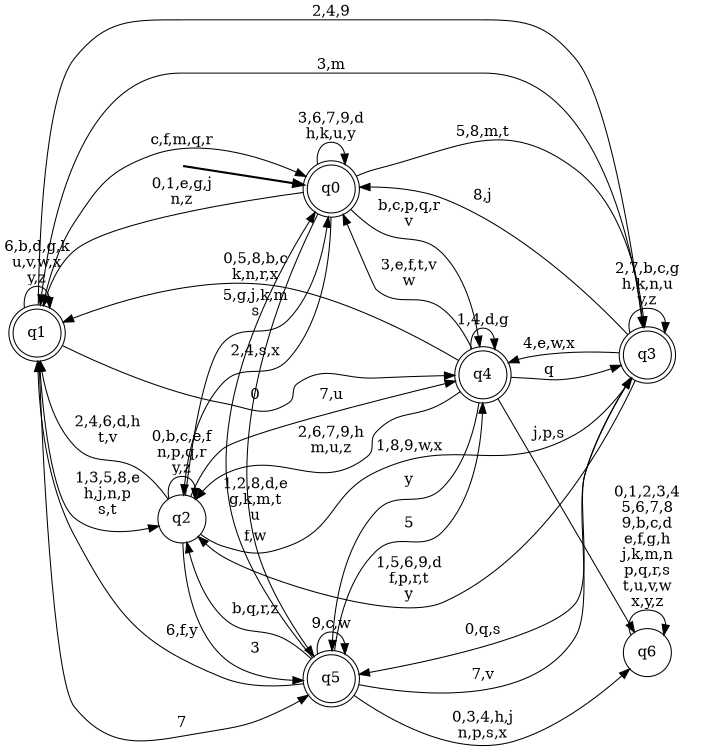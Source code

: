 digraph BlueStar {
__start0 [style = invis, shape = none, label = "", width = 0, height = 0];

rankdir=LR;
size="8,5";

s0 [style="rounded,filled", color="black", fillcolor="white" shape="doublecircle", label="q0"];
s1 [style="rounded,filled", color="black", fillcolor="white" shape="doublecircle", label="q1"];
s2 [style="filled", color="black", fillcolor="white" shape="circle", label="q2"];
s3 [style="rounded,filled", color="black", fillcolor="white" shape="doublecircle", label="q3"];
s4 [style="rounded,filled", color="black", fillcolor="white" shape="doublecircle", label="q4"];
s5 [style="rounded,filled", color="black", fillcolor="white" shape="doublecircle", label="q5"];
s6 [style="filled", color="black", fillcolor="white" shape="circle", label="q6"];
subgraph cluster_main { 
	graph [pad=".75", ranksep="0.15", nodesep="0.15"];
	 style=invis; 
	__start0 -> s0 [penwidth=2];
}
s0 -> s0 [label="3,6,7,9,d\nh,k,u,y"];
s0 -> s1 [label="0,1,e,g,j\nn,z"];
s0 -> s2 [label="2,4,s,x"];
s0 -> s3 [label="5,8,m,t"];
s0 -> s4 [label="b,c,p,q,r\nv"];
s0 -> s5 [label="f,w"];
s1 -> s0 [label="c,f,m,q,r"];
s1 -> s1 [label="6,b,d,g,k\nu,v,w,x\ny,z"];
s1 -> s2 [label="1,3,5,8,e\nh,j,n,p\ns,t"];
s1 -> s3 [label="2,4,9"];
s1 -> s4 [label="0"];
s1 -> s5 [label="7"];
s2 -> s0 [label="5,g,j,k,m\ns"];
s2 -> s1 [label="2,4,6,d,h\nt,v"];
s2 -> s2 [label="0,b,c,e,f\nn,p,q,r\ny,z"];
s2 -> s3 [label="1,8,9,w,x"];
s2 -> s4 [label="7,u"];
s2 -> s5 [label="3"];
s3 -> s0 [label="8,j"];
s3 -> s1 [label="3,m"];
s3 -> s2 [label="1,5,6,9,d\nf,p,r,t\ny"];
s3 -> s3 [label="2,7,b,c,g\nh,k,n,u\nv,z"];
s3 -> s4 [label="4,e,w,x"];
s3 -> s5 [label="0,q,s"];
s4 -> s0 [label="3,e,f,t,v\nw"];
s4 -> s1 [label="0,5,8,b,c\nk,n,r,x"];
s4 -> s2 [label="2,6,7,9,h\nm,u,z"];
s4 -> s3 [label="q"];
s4 -> s4 [label="1,4,d,g"];
s4 -> s5 [label="y"];
s4 -> s6 [label="j,p,s"];
s5 -> s0 [label="1,2,8,d,e\ng,k,m,t\nu"];
s5 -> s1 [label="6,f,y"];
s5 -> s2 [label="b,q,r,z"];
s5 -> s3 [label="7,v"];
s5 -> s4 [label="5"];
s5 -> s5 [label="9,c,w"];
s5 -> s6 [label="0,3,4,h,j\nn,p,s,x"];
s6 -> s6 [label="0,1,2,3,4\n5,6,7,8\n9,b,c,d\ne,f,g,h\nj,k,m,n\np,q,r,s\nt,u,v,w\nx,y,z"];

}